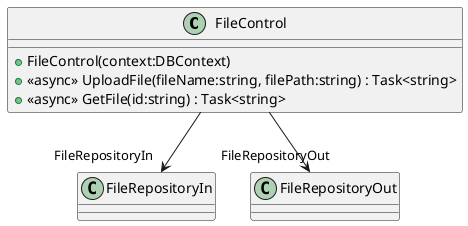 @startuml
class FileControl {
    + FileControl(context:DBContext)
    + <<async>> UploadFile(fileName:string, filePath:string) : Task<string>
    + <<async>> GetFile(id:string) : Task<string>
}
FileControl --> "FileRepositoryIn" FileRepositoryIn
FileControl --> "FileRepositoryOut" FileRepositoryOut
@enduml

